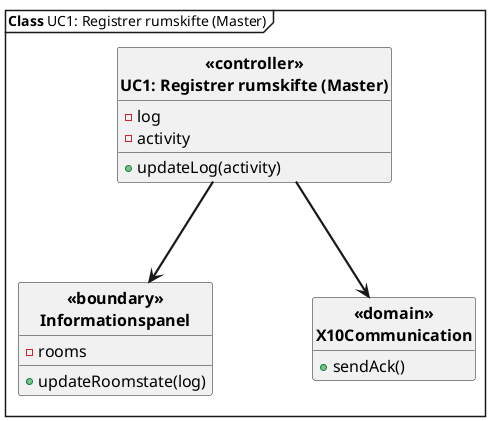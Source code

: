 @startuml UC1 class Master
' Default param deffinition
skinparam style strictuml
skinparam DefaultFontSize 16
skinparam DefaultFontName times new roman
skinparam ArrowFontSize 16
skinparam ArrowThickness 2.2
skinparam Linetype poly
skinparam ranksep 100
skinparam nodesep 100
hide empty members


mainframe **Class** UC1: Registrer rumskifte (Master)

' Class definition
Class "**<<boundary>>**\n**Informationspanel**" as IP{
+ updateRoomstate(log)
- rooms
}

Class "**<<controller>>**\n**UC1: Registrer rumskifte (Master)**" as RR{
+ updateLog(activity)
- log
- activity
}

Class "**<<domain>>**\n**X10Communication**" as X10{
+ sendAck()
}

' Conection definition
RR --> X10
RR --> IP
@enduml